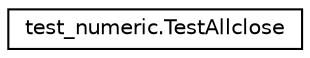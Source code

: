 digraph "Graphical Class Hierarchy"
{
 // LATEX_PDF_SIZE
  edge [fontname="Helvetica",fontsize="10",labelfontname="Helvetica",labelfontsize="10"];
  node [fontname="Helvetica",fontsize="10",shape=record];
  rankdir="LR";
  Node0 [label="test_numeric.TestAllclose",height=0.2,width=0.4,color="black", fillcolor="white", style="filled",URL="$classtest__numeric_1_1TestAllclose.html",tooltip=" "];
}
